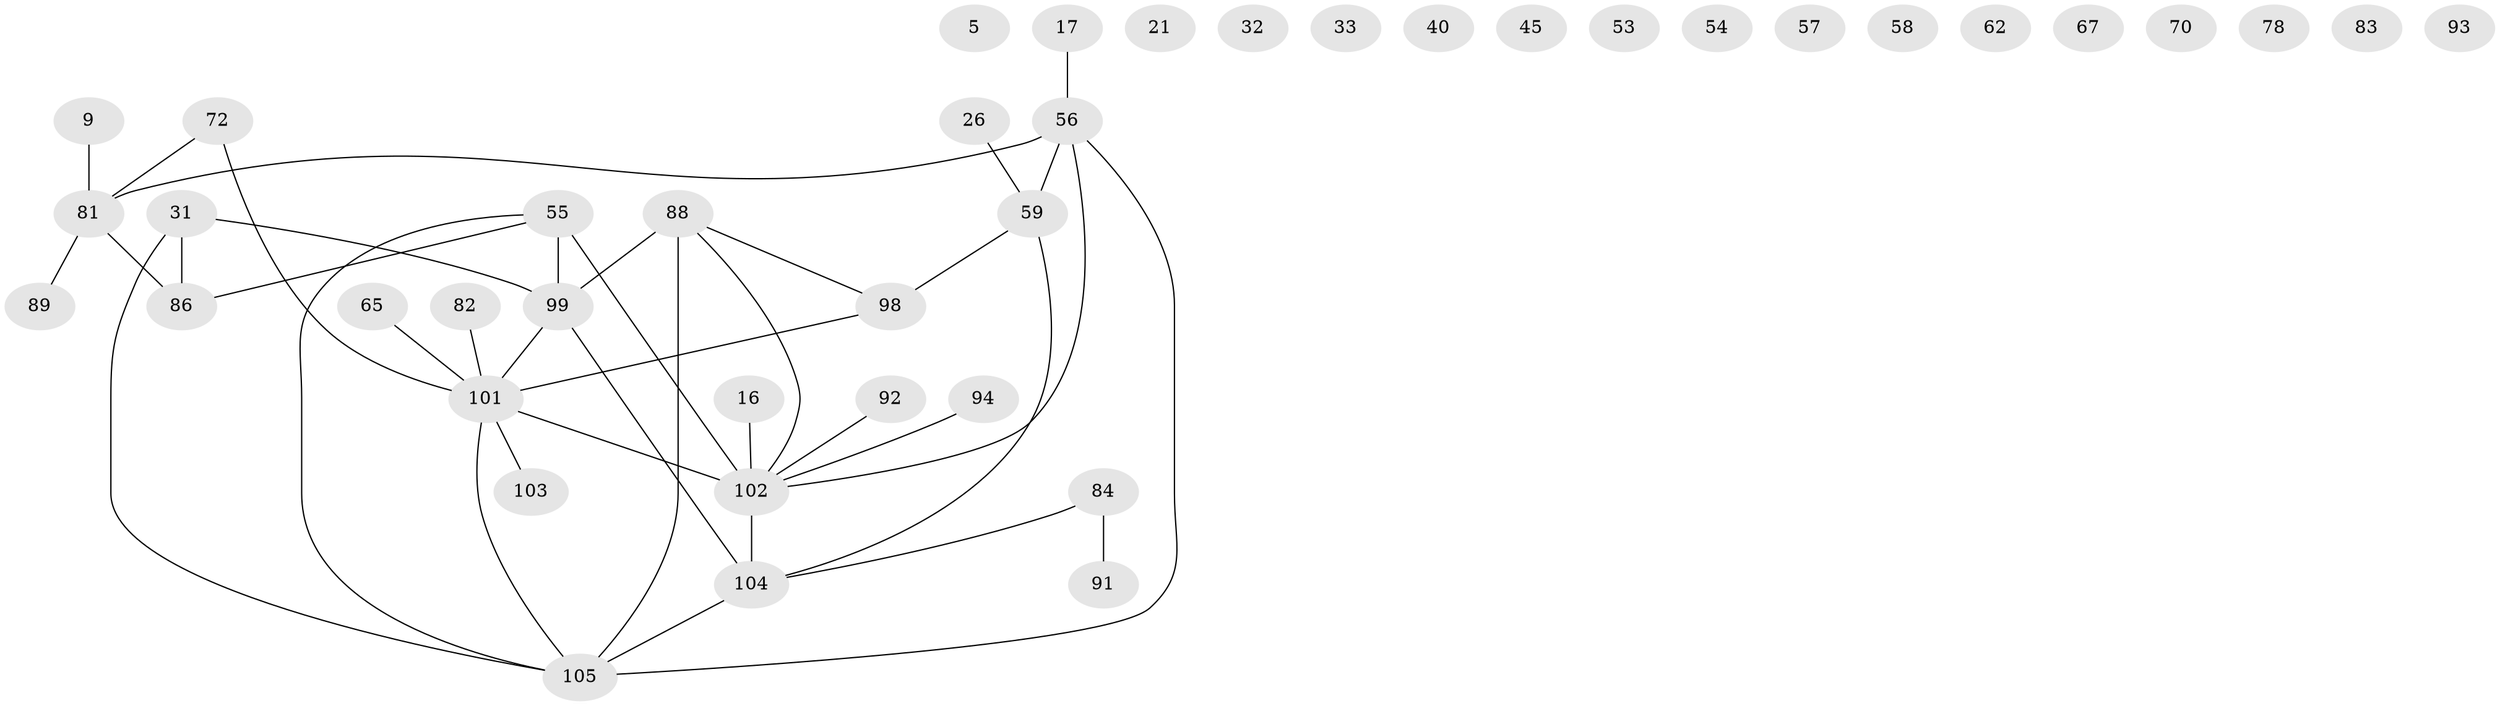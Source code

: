 // original degree distribution, {3: 0.3142857142857143, 2: 0.23809523809523808, 0: 0.13333333333333333, 1: 0.2, 4: 0.0380952380952381, 5: 0.05714285714285714, 6: 0.01904761904761905}
// Generated by graph-tools (version 1.1) at 2025/43/03/04/25 21:43:51]
// undirected, 42 vertices, 39 edges
graph export_dot {
graph [start="1"]
  node [color=gray90,style=filled];
  5;
  9;
  16;
  17;
  21;
  26;
  31;
  32;
  33;
  40;
  45;
  53;
  54;
  55 [super="+19"];
  56 [super="+27"];
  57;
  58;
  59 [super="+47"];
  62 [super="+25+41"];
  65 [super="+37+46"];
  67 [super="+20"];
  70;
  72;
  78;
  81 [super="+52+76"];
  82 [super="+75+38"];
  83;
  84 [super="+28"];
  86 [super="+1+4"];
  88 [super="+69"];
  89;
  91;
  92;
  93;
  94;
  98 [super="+95"];
  99 [super="+10+73"];
  101 [super="+42+74+97"];
  102 [super="+8+96+87"];
  103;
  104 [super="+60+66"];
  105 [super="+100+50"];
  9 -- 81;
  16 -- 102;
  17 -- 56;
  26 -- 59;
  31 -- 86;
  31 -- 99;
  31 -- 105;
  55 -- 102 [weight=3];
  55 -- 99 [weight=2];
  55 -- 86;
  55 -- 105;
  56 -- 59 [weight=2];
  56 -- 81;
  56 -- 102;
  56 -- 105;
  59 -- 98;
  59 -- 104;
  65 -- 101;
  72 -- 81;
  72 -- 101;
  81 -- 86 [weight=3];
  81 -- 89;
  82 -- 101 [weight=2];
  84 -- 91;
  84 -- 104;
  88 -- 99;
  88 -- 98;
  88 -- 102;
  88 -- 105 [weight=2];
  92 -- 102;
  94 -- 102;
  98 -- 101 [weight=2];
  99 -- 104;
  99 -- 101 [weight=2];
  101 -- 102;
  101 -- 103;
  101 -- 105 [weight=2];
  102 -- 104 [weight=2];
  104 -- 105;
}
